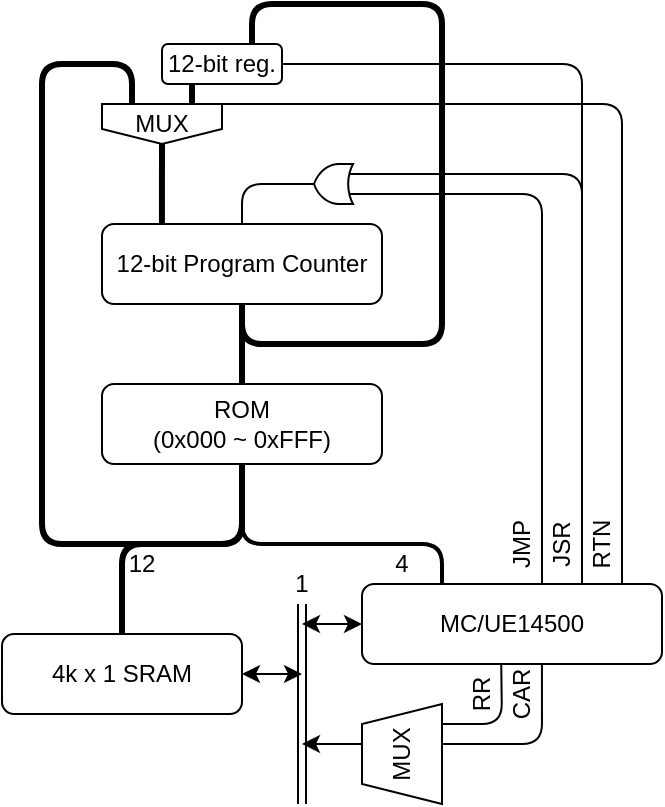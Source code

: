 <mxfile version="19.0.3" type="device"><diagram id="I-YkZ5LdBHCHRvH_3mA0" name="Page-1"><mxGraphModel dx="813" dy="494" grid="1" gridSize="10" guides="1" tooltips="1" connect="1" arrows="1" fold="1" page="1" pageScale="1" pageWidth="1654" pageHeight="1169" math="0" shadow="0"><root><mxCell id="0"/><mxCell id="1" parent="0"/><mxCell id="8l3-YxI3ai0ymFN7kVO_-1" value="ROM&lt;br&gt;(0x000 ~ 0xFFF)" style="rounded=1;whiteSpace=wrap;html=1;" parent="1" vertex="1"><mxGeometry x="390" y="230" width="140" height="40" as="geometry"/></mxCell><mxCell id="tXuFLTujib4V-xZhIFWW-5" value="" style="endArrow=none;html=1;strokeWidth=2;entryX=1;entryY=1;entryDx=0;entryDy=0;" parent="1" target="tXuFLTujib4V-xZhIFWW-9" edge="1"><mxGeometry width="50" height="50" relative="1" as="geometry"><mxPoint x="460" y="290" as="sourcePoint"/><mxPoint x="460" y="330" as="targetPoint"/><Array as="points"><mxPoint x="460" y="310"/><mxPoint x="560" y="310"/></Array></mxGeometry></mxCell><mxCell id="tXuFLTujib4V-xZhIFWW-6" value="MC/UE14500" style="rounded=1;whiteSpace=wrap;html=1;" parent="1" vertex="1"><mxGeometry x="520" y="330" width="150" height="40" as="geometry"/></mxCell><mxCell id="tXuFLTujib4V-xZhIFWW-7" value="" style="endArrow=none;html=1;strokeWidth=3;exitX=0.5;exitY=0;exitDx=0;exitDy=0;entryX=0.5;entryY=1;entryDx=0;entryDy=0;" parent="1" edge="1" target="8l3-YxI3ai0ymFN7kVO_-1" source="tXuFLTujib4V-xZhIFWW-15"><mxGeometry width="50" height="50" relative="1" as="geometry"><mxPoint x="370" y="390" as="sourcePoint"/><mxPoint x="460" y="290" as="targetPoint"/><Array as="points"><mxPoint x="400" y="310"/><mxPoint x="460" y="310"/></Array></mxGeometry></mxCell><mxCell id="tXuFLTujib4V-xZhIFWW-9" value="4" style="text;html=1;strokeColor=none;fillColor=none;align=center;verticalAlign=middle;whiteSpace=wrap;rounded=0;" parent="1" vertex="1"><mxGeometry x="520" y="310" width="40" height="20" as="geometry"/></mxCell><mxCell id="tXuFLTujib4V-xZhIFWW-14" value="12" style="text;html=1;strokeColor=none;fillColor=none;align=center;verticalAlign=middle;whiteSpace=wrap;rounded=0;" parent="1" vertex="1"><mxGeometry x="390" y="310" width="40" height="20" as="geometry"/></mxCell><mxCell id="tXuFLTujib4V-xZhIFWW-15" value="4k x 1 SRAM" style="rounded=1;whiteSpace=wrap;html=1;" parent="1" vertex="1"><mxGeometry x="340" y="355" width="120" height="40" as="geometry"/></mxCell><mxCell id="tXuFLTujib4V-xZhIFWW-16" value="" style="shape=link;html=1;strokeWidth=1;" parent="1" edge="1"><mxGeometry width="50" height="50" relative="1" as="geometry"><mxPoint x="490" y="340" as="sourcePoint"/><mxPoint x="490" y="440" as="targetPoint"/></mxGeometry></mxCell><mxCell id="tXuFLTujib4V-xZhIFWW-21" value="1" style="text;html=1;strokeColor=none;fillColor=none;align=center;verticalAlign=middle;whiteSpace=wrap;rounded=0;" parent="1" vertex="1"><mxGeometry x="470" y="320" width="40" height="20" as="geometry"/></mxCell><mxCell id="tXuFLTujib4V-xZhIFWW-24" value="12-bit Program Counter" style="rounded=1;whiteSpace=wrap;html=1;" parent="1" vertex="1"><mxGeometry x="390" y="150" width="140" height="40" as="geometry"/></mxCell><mxCell id="tXuFLTujib4V-xZhIFWW-26" value="" style="endArrow=none;html=1;strokeWidth=3;entryX=0.5;entryY=0;entryDx=0;entryDy=0;exitX=0.5;exitY=1;exitDx=0;exitDy=0;" parent="1" target="8l3-YxI3ai0ymFN7kVO_-1" edge="1" source="tXuFLTujib4V-xZhIFWW-24"><mxGeometry width="50" height="50" relative="1" as="geometry"><mxPoint x="460" y="220" as="sourcePoint"/><mxPoint x="480" y="230" as="targetPoint"/></mxGeometry></mxCell><mxCell id="tXuFLTujib4V-xZhIFWW-39" value="JMP" style="text;html=1;strokeColor=none;fillColor=none;align=center;verticalAlign=middle;whiteSpace=wrap;rounded=0;rotation=-90;" parent="1" vertex="1"><mxGeometry x="580" y="300" width="40" height="20" as="geometry"/></mxCell><mxCell id="HDpbavl2OqwUxw4515k2-7" value="MUX" style="shape=trapezoid;perimeter=trapezoidPerimeter;whiteSpace=wrap;html=1;rotation=-90;" parent="1" vertex="1"><mxGeometry x="515" y="395" width="50" height="40" as="geometry"/></mxCell><mxCell id="HDpbavl2OqwUxw4515k2-8" value="" style="endArrow=none;html=1;strokeWidth=1;entryX=0.872;entryY=0.981;entryDx=0;entryDy=0;entryPerimeter=0;" parent="1" target="HDpbavl2OqwUxw4515k2-9" edge="1"><mxGeometry width="50" height="50" relative="1" as="geometry"><mxPoint x="560" y="400" as="sourcePoint"/><mxPoint x="580" y="350" as="targetPoint"/><Array as="points"><mxPoint x="590" y="400"/></Array></mxGeometry></mxCell><mxCell id="HDpbavl2OqwUxw4515k2-9" value="RR" style="text;html=1;strokeColor=none;fillColor=none;align=center;verticalAlign=middle;whiteSpace=wrap;rounded=0;rotation=-90;" parent="1" vertex="1"><mxGeometry x="560" y="375" width="40" height="20" as="geometry"/></mxCell><mxCell id="HDpbavl2OqwUxw4515k2-11" value="" style="endArrow=none;html=1;strokeWidth=1;entryX=0.874;entryY=0.998;entryDx=0;entryDy=0;entryPerimeter=0;" parent="1" target="0fDA1IN7vy6DHHeWW5kp-11" edge="1"><mxGeometry width="50" height="50" relative="1" as="geometry"><mxPoint x="560" y="410" as="sourcePoint"/><mxPoint x="600" y="410" as="targetPoint"/><Array as="points"><mxPoint x="610" y="410"/></Array></mxGeometry></mxCell><mxCell id="HDpbavl2OqwUxw4515k2-25" value="" style="endArrow=classic;html=1;strokeWidth=1;" parent="1" edge="1"><mxGeometry width="50" height="50" relative="1" as="geometry"><mxPoint x="520" y="410" as="sourcePoint"/><mxPoint x="490" y="410" as="targetPoint"/></mxGeometry></mxCell><mxCell id="HDpbavl2OqwUxw4515k2-27" value="" style="endArrow=classic;startArrow=classic;html=1;strokeWidth=1;entryX=0;entryY=0.5;entryDx=0;entryDy=0;" parent="1" target="tXuFLTujib4V-xZhIFWW-6" edge="1"><mxGeometry width="50" height="50" relative="1" as="geometry"><mxPoint x="490" y="350" as="sourcePoint"/><mxPoint x="620" y="380" as="targetPoint"/></mxGeometry></mxCell><mxCell id="V7qAPwza1yzeXOuGVqtu-1" value="" style="endArrow=none;html=1;entryX=0;entryY=0.25;entryDx=0;entryDy=0;entryPerimeter=0;" parent="1" edge="1" target="NU2JyOtkRTBOfeNyRqeV-7"><mxGeometry width="50" height="50" relative="1" as="geometry"><mxPoint x="610" y="330" as="sourcePoint"/><mxPoint x="480" y="170" as="targetPoint"/><Array as="points"><mxPoint x="610" y="135"/></Array></mxGeometry></mxCell><mxCell id="jLB-RkpExUHVr4nChvtX-5" value="" style="endArrow=classic;startArrow=classic;html=1;strokeWidth=1;entryX=0;entryY=0.5;entryDx=0;entryDy=0;" parent="1" edge="1"><mxGeometry width="50" height="50" relative="1" as="geometry"><mxPoint x="460" y="375" as="sourcePoint"/><mxPoint x="490" y="375" as="targetPoint"/></mxGeometry></mxCell><mxCell id="0fDA1IN7vy6DHHeWW5kp-11" value="CAR" style="text;html=1;strokeColor=none;fillColor=none;align=center;verticalAlign=middle;whiteSpace=wrap;rounded=0;rotation=-90;" parent="1" vertex="1"><mxGeometry x="580" y="375" width="40" height="20" as="geometry"/></mxCell><mxCell id="NU2JyOtkRTBOfeNyRqeV-2" value="MUX" style="shape=offPageConnector;whiteSpace=wrap;html=1;" vertex="1" parent="1"><mxGeometry x="390" y="90" width="60" height="20" as="geometry"/></mxCell><mxCell id="NU2JyOtkRTBOfeNyRqeV-3" value="12-bit reg." style="rounded=1;whiteSpace=wrap;html=1;" vertex="1" parent="1"><mxGeometry x="420" y="60" width="60" height="20" as="geometry"/></mxCell><mxCell id="NU2JyOtkRTBOfeNyRqeV-4" value="" style="endArrow=none;html=1;rounded=1;strokeWidth=3;entryX=0.25;entryY=1;entryDx=0;entryDy=0;exitX=0.75;exitY=0;exitDx=0;exitDy=0;" edge="1" parent="1" source="NU2JyOtkRTBOfeNyRqeV-2" target="NU2JyOtkRTBOfeNyRqeV-3"><mxGeometry width="50" height="50" relative="1" as="geometry"><mxPoint x="500" y="110" as="sourcePoint"/><mxPoint x="550" y="60" as="targetPoint"/></mxGeometry></mxCell><mxCell id="NU2JyOtkRTBOfeNyRqeV-5" value="" style="endArrow=none;html=1;rounded=1;strokeWidth=3;exitX=0.5;exitY=1;exitDx=0;exitDy=0;entryX=0.214;entryY=0;entryDx=0;entryDy=0;entryPerimeter=0;" edge="1" parent="1" source="NU2JyOtkRTBOfeNyRqeV-2" target="tXuFLTujib4V-xZhIFWW-24"><mxGeometry width="50" height="50" relative="1" as="geometry"><mxPoint x="500" y="110" as="sourcePoint"/><mxPoint x="550" y="60" as="targetPoint"/></mxGeometry></mxCell><mxCell id="NU2JyOtkRTBOfeNyRqeV-6" value="" style="endArrow=none;html=1;rounded=1;strokeWidth=3;exitX=0.75;exitY=0;exitDx=0;exitDy=0;" edge="1" parent="1" source="NU2JyOtkRTBOfeNyRqeV-3"><mxGeometry width="50" height="50" relative="1" as="geometry"><mxPoint x="520" y="140" as="sourcePoint"/><mxPoint x="460" y="190" as="targetPoint"/><Array as="points"><mxPoint x="465" y="40"/><mxPoint x="560" y="40"/><mxPoint x="560" y="210"/><mxPoint x="460" y="210"/></Array></mxGeometry></mxCell><mxCell id="NU2JyOtkRTBOfeNyRqeV-7" value="" style="verticalLabelPosition=bottom;shadow=0;dashed=0;align=center;html=1;verticalAlign=top;shape=mxgraph.electrical.logic_gates.logic_gate;operation=or;rotation=-180;" vertex="1" parent="1"><mxGeometry x="490" y="120" width="30" height="20" as="geometry"/></mxCell><mxCell id="NU2JyOtkRTBOfeNyRqeV-8" value="" style="endArrow=none;html=1;rounded=1;strokeWidth=1;entryX=1;entryY=0.5;entryDx=0;entryDy=0;entryPerimeter=0;" edge="1" parent="1" source="tXuFLTujib4V-xZhIFWW-24" target="NU2JyOtkRTBOfeNyRqeV-7"><mxGeometry width="50" height="50" relative="1" as="geometry"><mxPoint x="500" y="160" as="sourcePoint"/><mxPoint x="550" y="110" as="targetPoint"/><Array as="points"><mxPoint x="460" y="130"/></Array></mxGeometry></mxCell><mxCell id="NU2JyOtkRTBOfeNyRqeV-9" value="JSR" style="text;html=1;strokeColor=none;fillColor=none;align=center;verticalAlign=middle;whiteSpace=wrap;rounded=0;rotation=-90;" vertex="1" parent="1"><mxGeometry x="600" y="300" width="40" height="20" as="geometry"/></mxCell><mxCell id="NU2JyOtkRTBOfeNyRqeV-10" value="" style="endArrow=none;html=1;rounded=1;strokeWidth=1;entryX=0;entryY=0.75;entryDx=0;entryDy=0;entryPerimeter=0;" edge="1" parent="1" target="NU2JyOtkRTBOfeNyRqeV-7"><mxGeometry width="50" height="50" relative="1" as="geometry"><mxPoint x="630" y="330" as="sourcePoint"/><mxPoint x="530" y="120" as="targetPoint"/><Array as="points"><mxPoint x="630" y="125"/></Array></mxGeometry></mxCell><mxCell id="NU2JyOtkRTBOfeNyRqeV-11" value="" style="endArrow=none;html=1;rounded=1;strokeWidth=1;exitX=1;exitY=0.5;exitDx=0;exitDy=0;" edge="1" parent="1" source="NU2JyOtkRTBOfeNyRqeV-3"><mxGeometry width="50" height="50" relative="1" as="geometry"><mxPoint x="520" y="120" as="sourcePoint"/><mxPoint x="630" y="140" as="targetPoint"/><Array as="points"><mxPoint x="630" y="70"/></Array></mxGeometry></mxCell><mxCell id="NU2JyOtkRTBOfeNyRqeV-12" value="" style="endArrow=none;html=1;rounded=1;strokeWidth=1;exitX=1;exitY=0;exitDx=0;exitDy=0;" edge="1" parent="1" source="NU2JyOtkRTBOfeNyRqeV-2"><mxGeometry width="50" height="50" relative="1" as="geometry"><mxPoint x="530" y="200" as="sourcePoint"/><mxPoint x="650" y="330" as="targetPoint"/><Array as="points"><mxPoint x="650" y="90"/></Array></mxGeometry></mxCell><mxCell id="NU2JyOtkRTBOfeNyRqeV-13" value="RTN" style="text;html=1;strokeColor=none;fillColor=none;align=center;verticalAlign=middle;whiteSpace=wrap;rounded=0;rotation=-90;" vertex="1" parent="1"><mxGeometry x="620" y="300" width="40" height="20" as="geometry"/></mxCell><mxCell id="NU2JyOtkRTBOfeNyRqeV-14" value="" style="endArrow=none;html=1;rounded=1;strokeWidth=3;entryX=0.25;entryY=0;entryDx=0;entryDy=0;exitX=0.5;exitY=1;exitDx=0;exitDy=0;" edge="1" parent="1" source="8l3-YxI3ai0ymFN7kVO_-1" target="NU2JyOtkRTBOfeNyRqeV-2"><mxGeometry width="50" height="50" relative="1" as="geometry"><mxPoint x="460" y="200" as="sourcePoint"/><mxPoint x="510" y="150" as="targetPoint"/><Array as="points"><mxPoint x="460" y="310"/><mxPoint x="360" y="310"/><mxPoint x="360" y="70"/><mxPoint x="405" y="70"/></Array></mxGeometry></mxCell></root></mxGraphModel></diagram></mxfile>